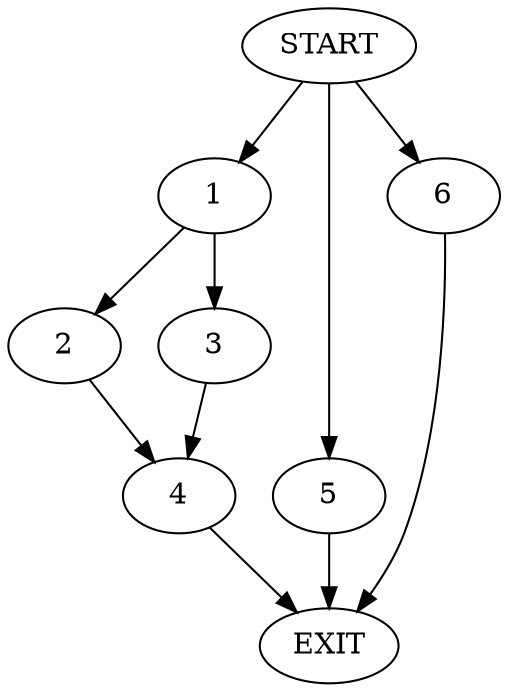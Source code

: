 digraph {
0 [label="START"]
7 [label="EXIT"]
0 -> 1
1 -> 2
1 -> 3
3 -> 4
2 -> 4
0 -> 5
5 -> 7
4 -> 7
0 -> 6
6 -> 7
}
